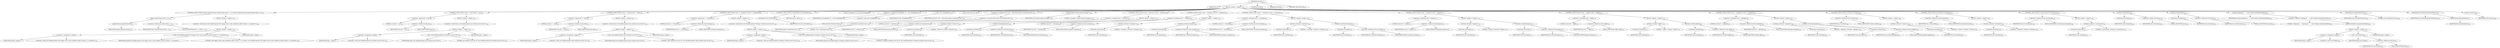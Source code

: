 digraph "execute" {  
"183" [label = <(METHOD,execute)<SUB>134</SUB>> ]
"26" [label = <(PARAM,this)<SUB>134</SUB>> ]
"184" [label = <(BLOCK,&lt;empty&gt;,&lt;empty&gt;)<SUB>134</SUB>> ]
"185" [label = <(CONTROL_STRUCTURE,if (project.getJavaVersion().equals(Project.JAVA_1_1)),if (project.getJavaVersion().equals(Project.JAVA_1_1)))<SUB>135</SUB>> ]
"186" [label = <(equals,equals(Project.JAVA_1_1))<SUB>135</SUB>> ]
"187" [label = <(getJavaVersion,getJavaVersion())<SUB>135</SUB>> ]
"188" [label = <(IDENTIFIER,project,getJavaVersion())<SUB>135</SUB>> ]
"189" [label = <(&lt;operator&gt;.fieldAccess,Project.JAVA_1_1)<SUB>135</SUB>> ]
"190" [label = <(IDENTIFIER,Project,equals(Project.JAVA_1_1))<SUB>135</SUB>> ]
"191" [label = <(FIELD_IDENTIFIER,JAVA_1_1,JAVA_1_1)<SUB>135</SUB>> ]
"192" [label = <(BLOCK,&lt;empty&gt;,&lt;empty&gt;)<SUB>135</SUB>> ]
"193" [label = <(&lt;operator&gt;.throw,throw new BuildException(&quot;The signjar task is only available on JDK versions 1.2 or greater&quot;);)<SUB>136</SUB>> ]
"194" [label = <(BLOCK,&lt;empty&gt;,&lt;empty&gt;)<SUB>136</SUB>> ]
"195" [label = <(&lt;operator&gt;.assignment,&lt;empty&gt;)> ]
"196" [label = <(IDENTIFIER,$obj0,&lt;empty&gt;)> ]
"197" [label = <(&lt;operator&gt;.alloc,new BuildException(&quot;The signjar task is only available on JDK versions 1.2 or greater&quot;))<SUB>136</SUB>> ]
"198" [label = <(&lt;init&gt;,new BuildException(&quot;The signjar task is only available on JDK versions 1.2 or greater&quot;))<SUB>136</SUB>> ]
"199" [label = <(IDENTIFIER,$obj0,new BuildException(&quot;The signjar task is only available on JDK versions 1.2 or greater&quot;))> ]
"200" [label = <(LITERAL,&quot;The signjar task is only available on JDK versions 1.2 or greater&quot;,new BuildException(&quot;The signjar task is only available on JDK versions 1.2 or greater&quot;))<SUB>136</SUB>> ]
"201" [label = <(IDENTIFIER,$obj0,&lt;empty&gt;)> ]
"202" [label = <(CONTROL_STRUCTURE,if (null == jar),if (null == jar))<SUB>139</SUB>> ]
"203" [label = <(&lt;operator&gt;.equals,null == jar)<SUB>139</SUB>> ]
"204" [label = <(LITERAL,null,null == jar)<SUB>139</SUB>> ]
"205" [label = <(&lt;operator&gt;.fieldAccess,this.jar)<SUB>139</SUB>> ]
"206" [label = <(IDENTIFIER,this,null == jar)<SUB>139</SUB>> ]
"207" [label = <(FIELD_IDENTIFIER,jar,jar)<SUB>139</SUB>> ]
"208" [label = <(BLOCK,&lt;empty&gt;,&lt;empty&gt;)<SUB>139</SUB>> ]
"209" [label = <(&lt;operator&gt;.throw,throw new BuildException(&quot;jar attribute must be set&quot;);)<SUB>140</SUB>> ]
"210" [label = <(BLOCK,&lt;empty&gt;,&lt;empty&gt;)<SUB>140</SUB>> ]
"211" [label = <(&lt;operator&gt;.assignment,&lt;empty&gt;)> ]
"212" [label = <(IDENTIFIER,$obj1,&lt;empty&gt;)> ]
"213" [label = <(&lt;operator&gt;.alloc,new BuildException(&quot;jar attribute must be set&quot;))<SUB>140</SUB>> ]
"214" [label = <(&lt;init&gt;,new BuildException(&quot;jar attribute must be set&quot;))<SUB>140</SUB>> ]
"215" [label = <(IDENTIFIER,$obj1,new BuildException(&quot;jar attribute must be set&quot;))> ]
"216" [label = <(LITERAL,&quot;jar attribute must be set&quot;,new BuildException(&quot;jar attribute must be set&quot;))<SUB>140</SUB>> ]
"217" [label = <(IDENTIFIER,$obj1,&lt;empty&gt;)> ]
"218" [label = <(CONTROL_STRUCTURE,if (null == alias),if (null == alias))<SUB>143</SUB>> ]
"219" [label = <(&lt;operator&gt;.equals,null == alias)<SUB>143</SUB>> ]
"220" [label = <(LITERAL,null,null == alias)<SUB>143</SUB>> ]
"221" [label = <(&lt;operator&gt;.fieldAccess,this.alias)<SUB>143</SUB>> ]
"222" [label = <(IDENTIFIER,this,null == alias)<SUB>143</SUB>> ]
"223" [label = <(FIELD_IDENTIFIER,alias,alias)<SUB>143</SUB>> ]
"224" [label = <(BLOCK,&lt;empty&gt;,&lt;empty&gt;)<SUB>143</SUB>> ]
"225" [label = <(&lt;operator&gt;.throw,throw new BuildException(&quot;alias attribute must be set&quot;);)<SUB>144</SUB>> ]
"226" [label = <(BLOCK,&lt;empty&gt;,&lt;empty&gt;)<SUB>144</SUB>> ]
"227" [label = <(&lt;operator&gt;.assignment,&lt;empty&gt;)> ]
"228" [label = <(IDENTIFIER,$obj2,&lt;empty&gt;)> ]
"229" [label = <(&lt;operator&gt;.alloc,new BuildException(&quot;alias attribute must be set&quot;))<SUB>144</SUB>> ]
"230" [label = <(&lt;init&gt;,new BuildException(&quot;alias attribute must be set&quot;))<SUB>144</SUB>> ]
"231" [label = <(IDENTIFIER,$obj2,new BuildException(&quot;alias attribute must be set&quot;))> ]
"232" [label = <(LITERAL,&quot;alias attribute must be set&quot;,new BuildException(&quot;alias attribute must be set&quot;))<SUB>144</SUB>> ]
"233" [label = <(IDENTIFIER,$obj2,&lt;empty&gt;)> ]
"234" [label = <(CONTROL_STRUCTURE,if (null == storepass),if (null == storepass))<SUB>147</SUB>> ]
"235" [label = <(&lt;operator&gt;.equals,null == storepass)<SUB>147</SUB>> ]
"236" [label = <(LITERAL,null,null == storepass)<SUB>147</SUB>> ]
"237" [label = <(&lt;operator&gt;.fieldAccess,this.storepass)<SUB>147</SUB>> ]
"238" [label = <(IDENTIFIER,this,null == storepass)<SUB>147</SUB>> ]
"239" [label = <(FIELD_IDENTIFIER,storepass,storepass)<SUB>147</SUB>> ]
"240" [label = <(BLOCK,&lt;empty&gt;,&lt;empty&gt;)<SUB>147</SUB>> ]
"241" [label = <(&lt;operator&gt;.throw,throw new BuildException(&quot;storepass attribute must be set&quot;);)<SUB>148</SUB>> ]
"242" [label = <(BLOCK,&lt;empty&gt;,&lt;empty&gt;)<SUB>148</SUB>> ]
"243" [label = <(&lt;operator&gt;.assignment,&lt;empty&gt;)> ]
"244" [label = <(IDENTIFIER,$obj3,&lt;empty&gt;)> ]
"245" [label = <(&lt;operator&gt;.alloc,new BuildException(&quot;storepass attribute must be set&quot;))<SUB>148</SUB>> ]
"246" [label = <(&lt;init&gt;,new BuildException(&quot;storepass attribute must be set&quot;))<SUB>148</SUB>> ]
"247" [label = <(IDENTIFIER,$obj3,new BuildException(&quot;storepass attribute must be set&quot;))> ]
"248" [label = <(LITERAL,&quot;storepass attribute must be set&quot;,new BuildException(&quot;storepass attribute must be set&quot;))<SUB>148</SUB>> ]
"249" [label = <(IDENTIFIER,$obj3,&lt;empty&gt;)> ]
"250" [label = <(CONTROL_STRUCTURE,if (isUpToDate()),if (isUpToDate()))<SUB>151</SUB>> ]
"251" [label = <(isUpToDate,this.isUpToDate())<SUB>151</SUB>> ]
"25" [label = <(IDENTIFIER,this,this.isUpToDate())<SUB>151</SUB>> ]
"252" [label = <(RETURN,return;,return;)<SUB>151</SUB>> ]
"28" [label = <(LOCAL,StringBuffer sb: java.lang.StringBuffer)> ]
"253" [label = <(&lt;operator&gt;.assignment,StringBuffer sb = new StringBuffer())<SUB>153</SUB>> ]
"254" [label = <(IDENTIFIER,sb,StringBuffer sb = new StringBuffer())<SUB>153</SUB>> ]
"255" [label = <(&lt;operator&gt;.alloc,new StringBuffer())<SUB>153</SUB>> ]
"256" [label = <(&lt;init&gt;,new StringBuffer())<SUB>153</SUB>> ]
"27" [label = <(IDENTIFIER,sb,new StringBuffer())<SUB>153</SUB>> ]
"257" [label = <(LOCAL,ExecTask cmd: ANY)> ]
"258" [label = <(&lt;operator&gt;.assignment,ANY cmd = (ExecTask) project.createTask(&quot;exec&quot;))<SUB>155</SUB>> ]
"259" [label = <(IDENTIFIER,cmd,ANY cmd = (ExecTask) project.createTask(&quot;exec&quot;))<SUB>155</SUB>> ]
"260" [label = <(&lt;operator&gt;.cast,(ExecTask) project.createTask(&quot;exec&quot;))<SUB>155</SUB>> ]
"261" [label = <(TYPE_REF,ExecTask,ExecTask)<SUB>155</SUB>> ]
"262" [label = <(createTask,createTask(&quot;exec&quot;))<SUB>155</SUB>> ]
"263" [label = <(IDENTIFIER,project,createTask(&quot;exec&quot;))<SUB>155</SUB>> ]
"264" [label = <(LITERAL,&quot;exec&quot;,createTask(&quot;exec&quot;))<SUB>155</SUB>> ]
"265" [label = <(setExecutable,setExecutable(&quot;jarsigner&quot;))<SUB>156</SUB>> ]
"266" [label = <(IDENTIFIER,cmd,setExecutable(&quot;jarsigner&quot;))<SUB>156</SUB>> ]
"267" [label = <(LITERAL,&quot;jarsigner&quot;,setExecutable(&quot;jarsigner&quot;))<SUB>156</SUB>> ]
"268" [label = <(CONTROL_STRUCTURE,if (null != keystore),if (null != keystore))<SUB>158</SUB>> ]
"269" [label = <(&lt;operator&gt;.notEquals,null != keystore)<SUB>158</SUB>> ]
"270" [label = <(LITERAL,null,null != keystore)<SUB>158</SUB>> ]
"271" [label = <(&lt;operator&gt;.fieldAccess,this.keystore)<SUB>158</SUB>> ]
"272" [label = <(IDENTIFIER,this,null != keystore)<SUB>158</SUB>> ]
"273" [label = <(FIELD_IDENTIFIER,keystore,keystore)<SUB>158</SUB>> ]
"274" [label = <(BLOCK,&lt;empty&gt;,&lt;empty&gt;)<SUB>158</SUB>> ]
"275" [label = <(setValue,setValue(&quot;-keystore&quot;))<SUB>159</SUB>> ]
"276" [label = <(createArg,createArg())<SUB>159</SUB>> ]
"277" [label = <(IDENTIFIER,cmd,createArg())<SUB>159</SUB>> ]
"278" [label = <(LITERAL,&quot;-keystore&quot;,setValue(&quot;-keystore&quot;))<SUB>159</SUB>> ]
"279" [label = <(setValue,setValue(keystore))<SUB>160</SUB>> ]
"280" [label = <(createArg,createArg())<SUB>160</SUB>> ]
"281" [label = <(IDENTIFIER,cmd,createArg())<SUB>160</SUB>> ]
"282" [label = <(&lt;operator&gt;.fieldAccess,this.keystore)<SUB>160</SUB>> ]
"283" [label = <(IDENTIFIER,this,setValue(keystore))<SUB>160</SUB>> ]
"284" [label = <(FIELD_IDENTIFIER,keystore,keystore)<SUB>160</SUB>> ]
"285" [label = <(CONTROL_STRUCTURE,if (null != storepass),if (null != storepass))<SUB>163</SUB>> ]
"286" [label = <(&lt;operator&gt;.notEquals,null != storepass)<SUB>163</SUB>> ]
"287" [label = <(LITERAL,null,null != storepass)<SUB>163</SUB>> ]
"288" [label = <(&lt;operator&gt;.fieldAccess,this.storepass)<SUB>163</SUB>> ]
"289" [label = <(IDENTIFIER,this,null != storepass)<SUB>163</SUB>> ]
"290" [label = <(FIELD_IDENTIFIER,storepass,storepass)<SUB>163</SUB>> ]
"291" [label = <(BLOCK,&lt;empty&gt;,&lt;empty&gt;)<SUB>163</SUB>> ]
"292" [label = <(setValue,setValue(&quot;-storepass&quot;))<SUB>164</SUB>> ]
"293" [label = <(createArg,createArg())<SUB>164</SUB>> ]
"294" [label = <(IDENTIFIER,cmd,createArg())<SUB>164</SUB>> ]
"295" [label = <(LITERAL,&quot;-storepass&quot;,setValue(&quot;-storepass&quot;))<SUB>164</SUB>> ]
"296" [label = <(setValue,setValue(storepass))<SUB>165</SUB>> ]
"297" [label = <(createArg,createArg())<SUB>165</SUB>> ]
"298" [label = <(IDENTIFIER,cmd,createArg())<SUB>165</SUB>> ]
"299" [label = <(&lt;operator&gt;.fieldAccess,this.storepass)<SUB>165</SUB>> ]
"300" [label = <(IDENTIFIER,this,setValue(storepass))<SUB>165</SUB>> ]
"301" [label = <(FIELD_IDENTIFIER,storepass,storepass)<SUB>165</SUB>> ]
"302" [label = <(CONTROL_STRUCTURE,if (null != storetype),if (null != storetype))<SUB>168</SUB>> ]
"303" [label = <(&lt;operator&gt;.notEquals,null != storetype)<SUB>168</SUB>> ]
"304" [label = <(LITERAL,null,null != storetype)<SUB>168</SUB>> ]
"305" [label = <(&lt;operator&gt;.fieldAccess,this.storetype)<SUB>168</SUB>> ]
"306" [label = <(IDENTIFIER,this,null != storetype)<SUB>168</SUB>> ]
"307" [label = <(FIELD_IDENTIFIER,storetype,storetype)<SUB>168</SUB>> ]
"308" [label = <(BLOCK,&lt;empty&gt;,&lt;empty&gt;)<SUB>168</SUB>> ]
"309" [label = <(setValue,setValue(&quot;-storetype&quot;))<SUB>169</SUB>> ]
"310" [label = <(createArg,createArg())<SUB>169</SUB>> ]
"311" [label = <(IDENTIFIER,cmd,createArg())<SUB>169</SUB>> ]
"312" [label = <(LITERAL,&quot;-storetype&quot;,setValue(&quot;-storetype&quot;))<SUB>169</SUB>> ]
"313" [label = <(setValue,setValue(storetype))<SUB>170</SUB>> ]
"314" [label = <(createArg,createArg())<SUB>170</SUB>> ]
"315" [label = <(IDENTIFIER,cmd,createArg())<SUB>170</SUB>> ]
"316" [label = <(&lt;operator&gt;.fieldAccess,this.storetype)<SUB>170</SUB>> ]
"317" [label = <(IDENTIFIER,this,setValue(storetype))<SUB>170</SUB>> ]
"318" [label = <(FIELD_IDENTIFIER,storetype,storetype)<SUB>170</SUB>> ]
"319" [label = <(CONTROL_STRUCTURE,if (null != keypass),if (null != keypass))<SUB>173</SUB>> ]
"320" [label = <(&lt;operator&gt;.notEquals,null != keypass)<SUB>173</SUB>> ]
"321" [label = <(LITERAL,null,null != keypass)<SUB>173</SUB>> ]
"322" [label = <(&lt;operator&gt;.fieldAccess,this.keypass)<SUB>173</SUB>> ]
"323" [label = <(IDENTIFIER,this,null != keypass)<SUB>173</SUB>> ]
"324" [label = <(FIELD_IDENTIFIER,keypass,keypass)<SUB>173</SUB>> ]
"325" [label = <(BLOCK,&lt;empty&gt;,&lt;empty&gt;)<SUB>173</SUB>> ]
"326" [label = <(setValue,setValue(&quot;-keypass&quot;))<SUB>174</SUB>> ]
"327" [label = <(createArg,createArg())<SUB>174</SUB>> ]
"328" [label = <(IDENTIFIER,cmd,createArg())<SUB>174</SUB>> ]
"329" [label = <(LITERAL,&quot;-keypass&quot;,setValue(&quot;-keypass&quot;))<SUB>174</SUB>> ]
"330" [label = <(setValue,setValue(keypass))<SUB>175</SUB>> ]
"331" [label = <(createArg,createArg())<SUB>175</SUB>> ]
"332" [label = <(IDENTIFIER,cmd,createArg())<SUB>175</SUB>> ]
"333" [label = <(&lt;operator&gt;.fieldAccess,this.keypass)<SUB>175</SUB>> ]
"334" [label = <(IDENTIFIER,this,setValue(keypass))<SUB>175</SUB>> ]
"335" [label = <(FIELD_IDENTIFIER,keypass,keypass)<SUB>175</SUB>> ]
"336" [label = <(CONTROL_STRUCTURE,if (null != sigfile),if (null != sigfile))<SUB>178</SUB>> ]
"337" [label = <(&lt;operator&gt;.notEquals,null != sigfile)<SUB>178</SUB>> ]
"338" [label = <(LITERAL,null,null != sigfile)<SUB>178</SUB>> ]
"339" [label = <(&lt;operator&gt;.fieldAccess,this.sigfile)<SUB>178</SUB>> ]
"340" [label = <(IDENTIFIER,this,null != sigfile)<SUB>178</SUB>> ]
"341" [label = <(FIELD_IDENTIFIER,sigfile,sigfile)<SUB>178</SUB>> ]
"342" [label = <(BLOCK,&lt;empty&gt;,&lt;empty&gt;)<SUB>178</SUB>> ]
"343" [label = <(setValue,setValue(&quot;-sigfile&quot;))<SUB>179</SUB>> ]
"344" [label = <(createArg,createArg())<SUB>179</SUB>> ]
"345" [label = <(IDENTIFIER,cmd,createArg())<SUB>179</SUB>> ]
"346" [label = <(LITERAL,&quot;-sigfile&quot;,setValue(&quot;-sigfile&quot;))<SUB>179</SUB>> ]
"347" [label = <(setValue,setValue(sigfile))<SUB>180</SUB>> ]
"348" [label = <(createArg,createArg())<SUB>180</SUB>> ]
"349" [label = <(IDENTIFIER,cmd,createArg())<SUB>180</SUB>> ]
"350" [label = <(&lt;operator&gt;.fieldAccess,this.sigfile)<SUB>180</SUB>> ]
"351" [label = <(IDENTIFIER,this,setValue(sigfile))<SUB>180</SUB>> ]
"352" [label = <(FIELD_IDENTIFIER,sigfile,sigfile)<SUB>180</SUB>> ]
"353" [label = <(CONTROL_STRUCTURE,if (null != signedjar),if (null != signedjar))<SUB>183</SUB>> ]
"354" [label = <(&lt;operator&gt;.notEquals,null != signedjar)<SUB>183</SUB>> ]
"355" [label = <(LITERAL,null,null != signedjar)<SUB>183</SUB>> ]
"356" [label = <(&lt;operator&gt;.fieldAccess,this.signedjar)<SUB>183</SUB>> ]
"357" [label = <(IDENTIFIER,this,null != signedjar)<SUB>183</SUB>> ]
"358" [label = <(FIELD_IDENTIFIER,signedjar,signedjar)<SUB>183</SUB>> ]
"359" [label = <(BLOCK,&lt;empty&gt;,&lt;empty&gt;)<SUB>183</SUB>> ]
"360" [label = <(setValue,setValue(&quot;-signedjar&quot;))<SUB>184</SUB>> ]
"361" [label = <(createArg,createArg())<SUB>184</SUB>> ]
"362" [label = <(IDENTIFIER,cmd,createArg())<SUB>184</SUB>> ]
"363" [label = <(LITERAL,&quot;-signedjar&quot;,setValue(&quot;-signedjar&quot;))<SUB>184</SUB>> ]
"364" [label = <(setValue,setValue(signedjar))<SUB>185</SUB>> ]
"365" [label = <(createArg,createArg())<SUB>185</SUB>> ]
"366" [label = <(IDENTIFIER,cmd,createArg())<SUB>185</SUB>> ]
"367" [label = <(&lt;operator&gt;.fieldAccess,this.signedjar)<SUB>185</SUB>> ]
"368" [label = <(IDENTIFIER,this,setValue(signedjar))<SUB>185</SUB>> ]
"369" [label = <(FIELD_IDENTIFIER,signedjar,signedjar)<SUB>185</SUB>> ]
"370" [label = <(CONTROL_STRUCTURE,if (verbose),if (verbose))<SUB>188</SUB>> ]
"371" [label = <(&lt;operator&gt;.fieldAccess,this.verbose)<SUB>188</SUB>> ]
"372" [label = <(IDENTIFIER,this,if (verbose))<SUB>188</SUB>> ]
"373" [label = <(FIELD_IDENTIFIER,verbose,verbose)<SUB>188</SUB>> ]
"374" [label = <(BLOCK,&lt;empty&gt;,&lt;empty&gt;)<SUB>188</SUB>> ]
"375" [label = <(setValue,setValue(&quot;-verbose&quot;))<SUB>189</SUB>> ]
"376" [label = <(createArg,createArg())<SUB>189</SUB>> ]
"377" [label = <(IDENTIFIER,cmd,createArg())<SUB>189</SUB>> ]
"378" [label = <(LITERAL,&quot;-verbose&quot;,setValue(&quot;-verbose&quot;))<SUB>189</SUB>> ]
"379" [label = <(CONTROL_STRUCTURE,if (internalsf),if (internalsf))<SUB>192</SUB>> ]
"380" [label = <(&lt;operator&gt;.fieldAccess,this.internalsf)<SUB>192</SUB>> ]
"381" [label = <(IDENTIFIER,this,if (internalsf))<SUB>192</SUB>> ]
"382" [label = <(FIELD_IDENTIFIER,internalsf,internalsf)<SUB>192</SUB>> ]
"383" [label = <(BLOCK,&lt;empty&gt;,&lt;empty&gt;)<SUB>192</SUB>> ]
"384" [label = <(setValue,setValue(&quot;-internalsf&quot;))<SUB>193</SUB>> ]
"385" [label = <(createArg,createArg())<SUB>193</SUB>> ]
"386" [label = <(IDENTIFIER,cmd,createArg())<SUB>193</SUB>> ]
"387" [label = <(LITERAL,&quot;-internalsf&quot;,setValue(&quot;-internalsf&quot;))<SUB>193</SUB>> ]
"388" [label = <(CONTROL_STRUCTURE,if (sectionsonly),if (sectionsonly))<SUB>196</SUB>> ]
"389" [label = <(&lt;operator&gt;.fieldAccess,this.sectionsonly)<SUB>196</SUB>> ]
"390" [label = <(IDENTIFIER,this,if (sectionsonly))<SUB>196</SUB>> ]
"391" [label = <(FIELD_IDENTIFIER,sectionsonly,sectionsonly)<SUB>196</SUB>> ]
"392" [label = <(BLOCK,&lt;empty&gt;,&lt;empty&gt;)<SUB>196</SUB>> ]
"393" [label = <(setValue,setValue(&quot;-sectionsonly&quot;))<SUB>197</SUB>> ]
"394" [label = <(createArg,createArg())<SUB>197</SUB>> ]
"395" [label = <(IDENTIFIER,cmd,createArg())<SUB>197</SUB>> ]
"396" [label = <(LITERAL,&quot;-sectionsonly&quot;,setValue(&quot;-sectionsonly&quot;))<SUB>197</SUB>> ]
"397" [label = <(setValue,setValue(jar))<SUB>200</SUB>> ]
"398" [label = <(createArg,createArg())<SUB>200</SUB>> ]
"399" [label = <(IDENTIFIER,cmd,createArg())<SUB>200</SUB>> ]
"400" [label = <(&lt;operator&gt;.fieldAccess,this.jar)<SUB>200</SUB>> ]
"401" [label = <(IDENTIFIER,this,setValue(jar))<SUB>200</SUB>> ]
"402" [label = <(FIELD_IDENTIFIER,jar,jar)<SUB>200</SUB>> ]
"403" [label = <(setValue,setValue(alias))<SUB>203</SUB>> ]
"404" [label = <(createArg,createArg())<SUB>203</SUB>> ]
"405" [label = <(IDENTIFIER,cmd,createArg())<SUB>203</SUB>> ]
"406" [label = <(&lt;operator&gt;.fieldAccess,this.alias)<SUB>203</SUB>> ]
"407" [label = <(IDENTIFIER,this,setValue(alias))<SUB>203</SUB>> ]
"408" [label = <(FIELD_IDENTIFIER,alias,alias)<SUB>203</SUB>> ]
"409" [label = <(log,log(&quot;Signing Jar : &quot; + (new File(jar)).getAbsolutePath()))<SUB>205</SUB>> ]
"29" [label = <(IDENTIFIER,this,log(&quot;Signing Jar : &quot; + (new File(jar)).getAbsolutePath()))<SUB>205</SUB>> ]
"410" [label = <(&lt;operator&gt;.addition,&quot;Signing Jar : &quot; + (new File(jar)).getAbsolutePath())<SUB>205</SUB>> ]
"411" [label = <(LITERAL,&quot;Signing Jar : &quot;,&quot;Signing Jar : &quot; + (new File(jar)).getAbsolutePath())<SUB>205</SUB>> ]
"412" [label = <(getAbsolutePath,this.getAbsolutePath())<SUB>205</SUB>> ]
"413" [label = <(BLOCK,&lt;empty&gt;,&lt;empty&gt;)<SUB>205</SUB>> ]
"414" [label = <(&lt;operator&gt;.assignment,&lt;empty&gt;)> ]
"415" [label = <(IDENTIFIER,$obj5,&lt;empty&gt;)> ]
"416" [label = <(&lt;operator&gt;.alloc,new File(jar))<SUB>205</SUB>> ]
"417" [label = <(&lt;init&gt;,new File(jar))<SUB>205</SUB>> ]
"418" [label = <(IDENTIFIER,$obj5,new File(jar))> ]
"419" [label = <(&lt;operator&gt;.fieldAccess,this.jar)<SUB>205</SUB>> ]
"420" [label = <(IDENTIFIER,this,new File(jar))<SUB>205</SUB>> ]
"421" [label = <(FIELD_IDENTIFIER,jar,jar)<SUB>205</SUB>> ]
"422" [label = <(IDENTIFIER,$obj5,&lt;empty&gt;)> ]
"423" [label = <(setFailonerror,setFailonerror(true))<SUB>206</SUB>> ]
"424" [label = <(IDENTIFIER,cmd,setFailonerror(true))<SUB>206</SUB>> ]
"425" [label = <(LITERAL,true,setFailonerror(true))<SUB>206</SUB>> ]
"426" [label = <(setTaskName,setTaskName(getTaskName()))<SUB>207</SUB>> ]
"427" [label = <(IDENTIFIER,cmd,setTaskName(getTaskName()))<SUB>207</SUB>> ]
"428" [label = <(getTaskName,getTaskName())<SUB>207</SUB>> ]
"30" [label = <(IDENTIFIER,this,getTaskName())<SUB>207</SUB>> ]
"429" [label = <(execute,execute())<SUB>208</SUB>> ]
"430" [label = <(IDENTIFIER,cmd,execute())<SUB>208</SUB>> ]
"431" [label = <(MODIFIER,PUBLIC)> ]
"432" [label = <(MODIFIER,VIRTUAL)> ]
"433" [label = <(METHOD_RETURN,void)<SUB>134</SUB>> ]
  "183" -> "26" 
  "183" -> "184" 
  "183" -> "431" 
  "183" -> "432" 
  "183" -> "433" 
  "184" -> "185" 
  "184" -> "202" 
  "184" -> "218" 
  "184" -> "234" 
  "184" -> "250" 
  "184" -> "28" 
  "184" -> "253" 
  "184" -> "256" 
  "184" -> "257" 
  "184" -> "258" 
  "184" -> "265" 
  "184" -> "268" 
  "184" -> "285" 
  "184" -> "302" 
  "184" -> "319" 
  "184" -> "336" 
  "184" -> "353" 
  "184" -> "370" 
  "184" -> "379" 
  "184" -> "388" 
  "184" -> "397" 
  "184" -> "403" 
  "184" -> "409" 
  "184" -> "423" 
  "184" -> "426" 
  "184" -> "429" 
  "185" -> "186" 
  "185" -> "192" 
  "186" -> "187" 
  "186" -> "189" 
  "187" -> "188" 
  "189" -> "190" 
  "189" -> "191" 
  "192" -> "193" 
  "193" -> "194" 
  "194" -> "195" 
  "194" -> "198" 
  "194" -> "201" 
  "195" -> "196" 
  "195" -> "197" 
  "198" -> "199" 
  "198" -> "200" 
  "202" -> "203" 
  "202" -> "208" 
  "203" -> "204" 
  "203" -> "205" 
  "205" -> "206" 
  "205" -> "207" 
  "208" -> "209" 
  "209" -> "210" 
  "210" -> "211" 
  "210" -> "214" 
  "210" -> "217" 
  "211" -> "212" 
  "211" -> "213" 
  "214" -> "215" 
  "214" -> "216" 
  "218" -> "219" 
  "218" -> "224" 
  "219" -> "220" 
  "219" -> "221" 
  "221" -> "222" 
  "221" -> "223" 
  "224" -> "225" 
  "225" -> "226" 
  "226" -> "227" 
  "226" -> "230" 
  "226" -> "233" 
  "227" -> "228" 
  "227" -> "229" 
  "230" -> "231" 
  "230" -> "232" 
  "234" -> "235" 
  "234" -> "240" 
  "235" -> "236" 
  "235" -> "237" 
  "237" -> "238" 
  "237" -> "239" 
  "240" -> "241" 
  "241" -> "242" 
  "242" -> "243" 
  "242" -> "246" 
  "242" -> "249" 
  "243" -> "244" 
  "243" -> "245" 
  "246" -> "247" 
  "246" -> "248" 
  "250" -> "251" 
  "250" -> "252" 
  "251" -> "25" 
  "253" -> "254" 
  "253" -> "255" 
  "256" -> "27" 
  "258" -> "259" 
  "258" -> "260" 
  "260" -> "261" 
  "260" -> "262" 
  "262" -> "263" 
  "262" -> "264" 
  "265" -> "266" 
  "265" -> "267" 
  "268" -> "269" 
  "268" -> "274" 
  "269" -> "270" 
  "269" -> "271" 
  "271" -> "272" 
  "271" -> "273" 
  "274" -> "275" 
  "274" -> "279" 
  "275" -> "276" 
  "275" -> "278" 
  "276" -> "277" 
  "279" -> "280" 
  "279" -> "282" 
  "280" -> "281" 
  "282" -> "283" 
  "282" -> "284" 
  "285" -> "286" 
  "285" -> "291" 
  "286" -> "287" 
  "286" -> "288" 
  "288" -> "289" 
  "288" -> "290" 
  "291" -> "292" 
  "291" -> "296" 
  "292" -> "293" 
  "292" -> "295" 
  "293" -> "294" 
  "296" -> "297" 
  "296" -> "299" 
  "297" -> "298" 
  "299" -> "300" 
  "299" -> "301" 
  "302" -> "303" 
  "302" -> "308" 
  "303" -> "304" 
  "303" -> "305" 
  "305" -> "306" 
  "305" -> "307" 
  "308" -> "309" 
  "308" -> "313" 
  "309" -> "310" 
  "309" -> "312" 
  "310" -> "311" 
  "313" -> "314" 
  "313" -> "316" 
  "314" -> "315" 
  "316" -> "317" 
  "316" -> "318" 
  "319" -> "320" 
  "319" -> "325" 
  "320" -> "321" 
  "320" -> "322" 
  "322" -> "323" 
  "322" -> "324" 
  "325" -> "326" 
  "325" -> "330" 
  "326" -> "327" 
  "326" -> "329" 
  "327" -> "328" 
  "330" -> "331" 
  "330" -> "333" 
  "331" -> "332" 
  "333" -> "334" 
  "333" -> "335" 
  "336" -> "337" 
  "336" -> "342" 
  "337" -> "338" 
  "337" -> "339" 
  "339" -> "340" 
  "339" -> "341" 
  "342" -> "343" 
  "342" -> "347" 
  "343" -> "344" 
  "343" -> "346" 
  "344" -> "345" 
  "347" -> "348" 
  "347" -> "350" 
  "348" -> "349" 
  "350" -> "351" 
  "350" -> "352" 
  "353" -> "354" 
  "353" -> "359" 
  "354" -> "355" 
  "354" -> "356" 
  "356" -> "357" 
  "356" -> "358" 
  "359" -> "360" 
  "359" -> "364" 
  "360" -> "361" 
  "360" -> "363" 
  "361" -> "362" 
  "364" -> "365" 
  "364" -> "367" 
  "365" -> "366" 
  "367" -> "368" 
  "367" -> "369" 
  "370" -> "371" 
  "370" -> "374" 
  "371" -> "372" 
  "371" -> "373" 
  "374" -> "375" 
  "375" -> "376" 
  "375" -> "378" 
  "376" -> "377" 
  "379" -> "380" 
  "379" -> "383" 
  "380" -> "381" 
  "380" -> "382" 
  "383" -> "384" 
  "384" -> "385" 
  "384" -> "387" 
  "385" -> "386" 
  "388" -> "389" 
  "388" -> "392" 
  "389" -> "390" 
  "389" -> "391" 
  "392" -> "393" 
  "393" -> "394" 
  "393" -> "396" 
  "394" -> "395" 
  "397" -> "398" 
  "397" -> "400" 
  "398" -> "399" 
  "400" -> "401" 
  "400" -> "402" 
  "403" -> "404" 
  "403" -> "406" 
  "404" -> "405" 
  "406" -> "407" 
  "406" -> "408" 
  "409" -> "29" 
  "409" -> "410" 
  "410" -> "411" 
  "410" -> "412" 
  "412" -> "413" 
  "413" -> "414" 
  "413" -> "417" 
  "413" -> "422" 
  "414" -> "415" 
  "414" -> "416" 
  "417" -> "418" 
  "417" -> "419" 
  "419" -> "420" 
  "419" -> "421" 
  "423" -> "424" 
  "423" -> "425" 
  "426" -> "427" 
  "426" -> "428" 
  "428" -> "30" 
  "429" -> "430" 
}
